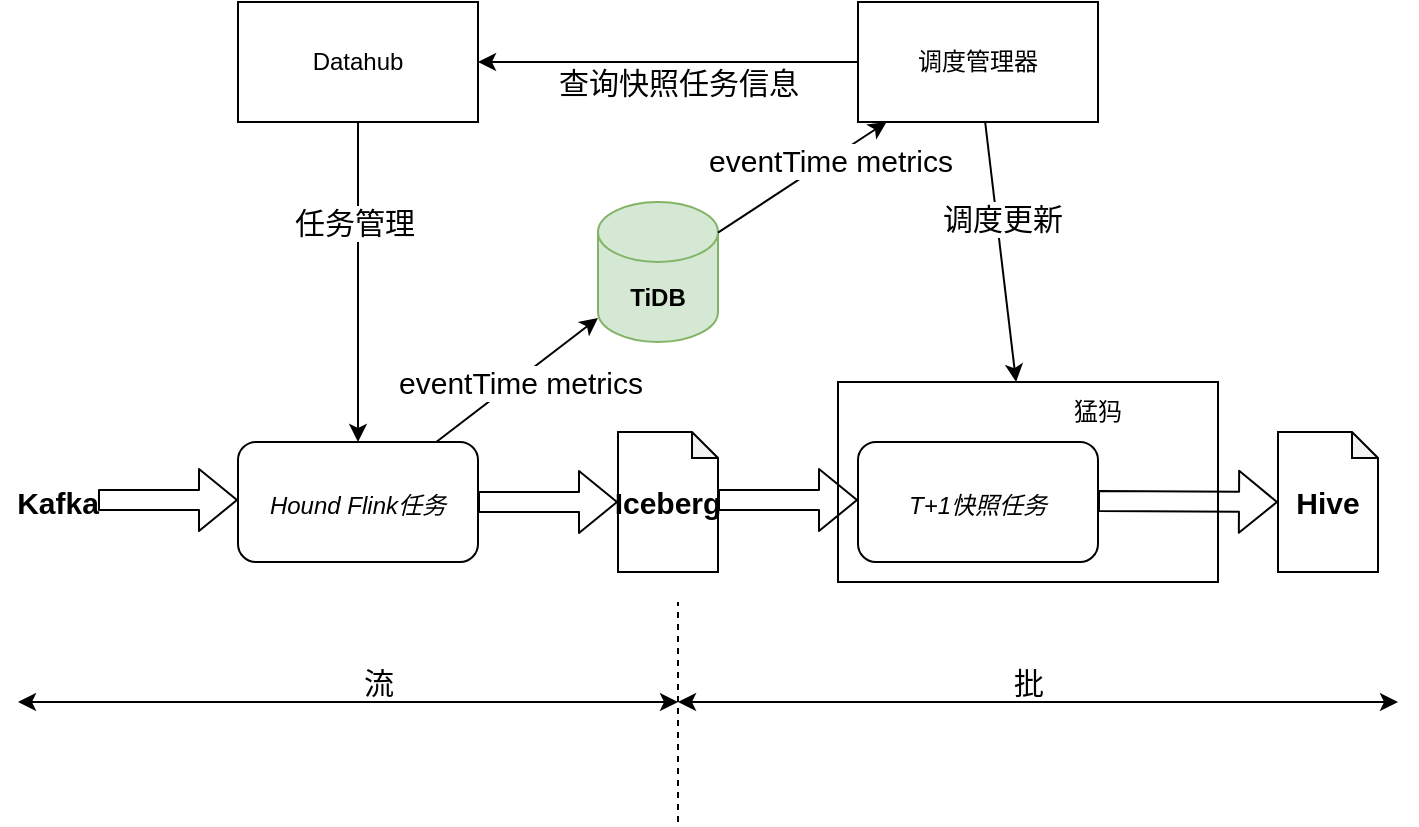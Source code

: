 <mxfile version="14.9.0" type="github">
  <diagram id="vKQUK_L88tqBPl6FTPo_" name="Page-1">
    <mxGraphModel dx="1422" dy="746" grid="1" gridSize="10" guides="1" tooltips="1" connect="1" arrows="1" fold="1" page="1" pageScale="1" pageWidth="827" pageHeight="1169" math="0" shadow="0">
      <root>
        <mxCell id="0" />
        <mxCell id="1" parent="0" />
        <mxCell id="zPOfaUPRtYskyF9KzwzK-1" value="Datahub" style="rounded=0;whiteSpace=wrap;html=1;" vertex="1" parent="1">
          <mxGeometry x="140" y="70" width="120" height="60" as="geometry" />
        </mxCell>
        <mxCell id="zPOfaUPRtYskyF9KzwzK-2" value="调度管理器" style="rounded=0;whiteSpace=wrap;html=1;" vertex="1" parent="1">
          <mxGeometry x="450" y="70" width="120" height="60" as="geometry" />
        </mxCell>
        <mxCell id="zPOfaUPRtYskyF9KzwzK-3" value="TiDB" style="shape=cylinder3;whiteSpace=wrap;html=1;boundedLbl=1;backgroundOutline=1;size=15;fillColor=#d5e8d4;strokeColor=#82b366;fontStyle=1" vertex="1" parent="1">
          <mxGeometry x="320" y="170" width="60" height="70" as="geometry" />
        </mxCell>
        <mxCell id="zPOfaUPRtYskyF9KzwzK-5" value="" style="rounded=0;whiteSpace=wrap;html=1;" vertex="1" parent="1">
          <mxGeometry x="440" y="260" width="190" height="100" as="geometry" />
        </mxCell>
        <mxCell id="zPOfaUPRtYskyF9KzwzK-9" value="猛犸" style="text;html=1;strokeColor=none;fillColor=none;align=center;verticalAlign=middle;whiteSpace=wrap;rounded=0;" vertex="1" parent="1">
          <mxGeometry x="550" y="265" width="40" height="20" as="geometry" />
        </mxCell>
        <mxCell id="zPOfaUPRtYskyF9KzwzK-10" value="" style="shape=flexArrow;endArrow=classic;html=1;" edge="1" parent="1">
          <mxGeometry width="50" height="50" relative="1" as="geometry">
            <mxPoint x="70" y="319" as="sourcePoint" />
            <mxPoint x="140" y="319" as="targetPoint" />
          </mxGeometry>
        </mxCell>
        <mxCell id="zPOfaUPRtYskyF9KzwzK-11" value="" style="shape=flexArrow;endArrow=classic;html=1;" edge="1" parent="1">
          <mxGeometry width="50" height="50" relative="1" as="geometry">
            <mxPoint x="260" y="320" as="sourcePoint" />
            <mxPoint x="330" y="320" as="targetPoint" />
          </mxGeometry>
        </mxCell>
        <mxCell id="zPOfaUPRtYskyF9KzwzK-12" value="Iceberg" style="shape=note;whiteSpace=wrap;html=1;backgroundOutline=1;darkOpacity=0.05;size=13;fontSize=15;fontStyle=1" vertex="1" parent="1">
          <mxGeometry x="330" y="285" width="50" height="70" as="geometry" />
        </mxCell>
        <mxCell id="zPOfaUPRtYskyF9KzwzK-13" value="" style="shape=flexArrow;endArrow=classic;html=1;" edge="1" parent="1">
          <mxGeometry width="50" height="50" relative="1" as="geometry">
            <mxPoint x="380" y="319" as="sourcePoint" />
            <mxPoint x="450" y="319" as="targetPoint" />
          </mxGeometry>
        </mxCell>
        <mxCell id="zPOfaUPRtYskyF9KzwzK-14" value="Kafka" style="text;html=1;strokeColor=none;fillColor=none;align=center;verticalAlign=middle;whiteSpace=wrap;rounded=0;fontSize=15;fontStyle=1" vertex="1" parent="1">
          <mxGeometry x="30" y="310" width="40" height="20" as="geometry" />
        </mxCell>
        <mxCell id="zPOfaUPRtYskyF9KzwzK-15" value="Hive" style="shape=note;whiteSpace=wrap;html=1;backgroundOutline=1;darkOpacity=0.05;size=13;fontSize=15;fontStyle=1" vertex="1" parent="1">
          <mxGeometry x="660" y="285" width="50" height="70" as="geometry" />
        </mxCell>
        <mxCell id="zPOfaUPRtYskyF9KzwzK-16" value="" style="shape=flexArrow;endArrow=classic;html=1;" edge="1" parent="1">
          <mxGeometry width="50" height="50" relative="1" as="geometry">
            <mxPoint x="570" y="319.5" as="sourcePoint" />
            <mxPoint x="660" y="320" as="targetPoint" />
          </mxGeometry>
        </mxCell>
        <mxCell id="zPOfaUPRtYskyF9KzwzK-17" value="" style="endArrow=classic;html=1;fontSize=15;" edge="1" parent="1" source="zPOfaUPRtYskyF9KzwzK-1">
          <mxGeometry width="50" height="50" relative="1" as="geometry">
            <mxPoint x="200" y="130" as="sourcePoint" />
            <mxPoint x="200" y="290" as="targetPoint" />
          </mxGeometry>
        </mxCell>
        <mxCell id="zPOfaUPRtYskyF9KzwzK-18" value="任务管理" style="edgeLabel;html=1;align=center;verticalAlign=middle;resizable=0;points=[];fontSize=15;" vertex="1" connectable="0" parent="zPOfaUPRtYskyF9KzwzK-17">
          <mxGeometry x="0.25" y="-2" relative="1" as="geometry">
            <mxPoint y="-50" as="offset" />
          </mxGeometry>
        </mxCell>
        <mxCell id="zPOfaUPRtYskyF9KzwzK-20" value="" style="endArrow=classic;html=1;fontSize=15;" edge="1" parent="1" target="zPOfaUPRtYskyF9KzwzK-3">
          <mxGeometry width="50" height="50" relative="1" as="geometry">
            <mxPoint x="239.13" y="290" as="sourcePoint" />
            <mxPoint x="300" y="235" as="targetPoint" />
          </mxGeometry>
        </mxCell>
        <mxCell id="zPOfaUPRtYskyF9KzwzK-21" value="eventTime metrics" style="edgeLabel;html=1;align=center;verticalAlign=middle;resizable=0;points=[];fontSize=15;" vertex="1" connectable="0" parent="zPOfaUPRtYskyF9KzwzK-20">
          <mxGeometry x="0.459" y="1" relative="1" as="geometry">
            <mxPoint x="-17" y="16" as="offset" />
          </mxGeometry>
        </mxCell>
        <mxCell id="zPOfaUPRtYskyF9KzwzK-22" value="" style="endArrow=classic;html=1;fontSize=15;" edge="1" parent="1" source="zPOfaUPRtYskyF9KzwzK-3" target="zPOfaUPRtYskyF9KzwzK-2">
          <mxGeometry width="50" height="50" relative="1" as="geometry">
            <mxPoint x="370" y="200" as="sourcePoint" />
            <mxPoint x="420" y="150" as="targetPoint" />
          </mxGeometry>
        </mxCell>
        <mxCell id="zPOfaUPRtYskyF9KzwzK-26" value="eventTime metrics" style="edgeLabel;html=1;align=center;verticalAlign=middle;resizable=0;points=[];fontSize=15;" vertex="1" connectable="0" parent="zPOfaUPRtYskyF9KzwzK-22">
          <mxGeometry x="0.323" relative="1" as="geometry">
            <mxPoint as="offset" />
          </mxGeometry>
        </mxCell>
        <mxCell id="zPOfaUPRtYskyF9KzwzK-27" value="" style="endArrow=classic;html=1;fontSize=15;" edge="1" parent="1" source="zPOfaUPRtYskyF9KzwzK-2" target="zPOfaUPRtYskyF9KzwzK-5">
          <mxGeometry width="50" height="50" relative="1" as="geometry">
            <mxPoint x="520" y="110" as="sourcePoint" />
            <mxPoint x="520" y="270" as="targetPoint" />
          </mxGeometry>
        </mxCell>
        <mxCell id="zPOfaUPRtYskyF9KzwzK-28" value="调度更新" style="edgeLabel;html=1;align=center;verticalAlign=middle;resizable=0;points=[];fontSize=15;" vertex="1" connectable="0" parent="zPOfaUPRtYskyF9KzwzK-27">
          <mxGeometry x="0.25" y="-2" relative="1" as="geometry">
            <mxPoint y="-34" as="offset" />
          </mxGeometry>
        </mxCell>
        <mxCell id="zPOfaUPRtYskyF9KzwzK-29" value="" style="endArrow=none;dashed=1;html=1;fontSize=15;" edge="1" parent="1">
          <mxGeometry width="50" height="50" relative="1" as="geometry">
            <mxPoint x="360" y="480" as="sourcePoint" />
            <mxPoint x="360" y="370" as="targetPoint" />
          </mxGeometry>
        </mxCell>
        <mxCell id="zPOfaUPRtYskyF9KzwzK-32" value="" style="endArrow=classic;startArrow=classic;html=1;fontSize=15;" edge="1" parent="1">
          <mxGeometry width="50" height="50" relative="1" as="geometry">
            <mxPoint x="30" y="420" as="sourcePoint" />
            <mxPoint x="360" y="420" as="targetPoint" />
          </mxGeometry>
        </mxCell>
        <mxCell id="zPOfaUPRtYskyF9KzwzK-33" value="流" style="text;html=1;align=center;verticalAlign=middle;resizable=0;points=[];autosize=1;strokeColor=none;fontSize=15;" vertex="1" parent="1">
          <mxGeometry x="195" y="400" width="30" height="20" as="geometry" />
        </mxCell>
        <mxCell id="zPOfaUPRtYskyF9KzwzK-35" value="" style="endArrow=classic;startArrow=classic;html=1;fontSize=15;" edge="1" parent="1">
          <mxGeometry width="50" height="50" relative="1" as="geometry">
            <mxPoint x="360" y="420" as="sourcePoint" />
            <mxPoint x="720" y="420" as="targetPoint" />
          </mxGeometry>
        </mxCell>
        <mxCell id="zPOfaUPRtYskyF9KzwzK-36" value="批" style="text;html=1;align=center;verticalAlign=middle;resizable=0;points=[];autosize=1;strokeColor=none;fontSize=15;" vertex="1" parent="1">
          <mxGeometry x="520" y="400" width="30" height="20" as="geometry" />
        </mxCell>
        <mxCell id="zPOfaUPRtYskyF9KzwzK-39" value="&lt;span style=&quot;font-size: 12px ; font-style: italic&quot;&gt;Hound Flink任务&lt;/span&gt;" style="rounded=1;whiteSpace=wrap;html=1;fontSize=15;gradientColor=#ffffff;" vertex="1" parent="1">
          <mxGeometry x="140" y="290" width="120" height="60" as="geometry" />
        </mxCell>
        <mxCell id="zPOfaUPRtYskyF9KzwzK-40" value="&lt;span style=&quot;font-size: 12px ; font-style: italic&quot;&gt;T+1快照任务&lt;/span&gt;" style="rounded=1;whiteSpace=wrap;html=1;fontSize=15;gradientColor=#ffffff;" vertex="1" parent="1">
          <mxGeometry x="450" y="290" width="120" height="60" as="geometry" />
        </mxCell>
        <mxCell id="zPOfaUPRtYskyF9KzwzK-41" value="" style="endArrow=classic;html=1;fontSize=15;" edge="1" parent="1" source="zPOfaUPRtYskyF9KzwzK-2" target="zPOfaUPRtYskyF9KzwzK-1">
          <mxGeometry width="50" height="50" relative="1" as="geometry">
            <mxPoint x="320" y="60" as="sourcePoint" />
            <mxPoint x="370" y="10" as="targetPoint" />
          </mxGeometry>
        </mxCell>
        <mxCell id="zPOfaUPRtYskyF9KzwzK-42" value="查询快照任务信息" style="edgeLabel;html=1;align=center;verticalAlign=middle;resizable=0;points=[];fontSize=15;" vertex="1" connectable="0" parent="zPOfaUPRtYskyF9KzwzK-41">
          <mxGeometry x="-0.526" y="-1" relative="1" as="geometry">
            <mxPoint x="-45" y="11" as="offset" />
          </mxGeometry>
        </mxCell>
      </root>
    </mxGraphModel>
  </diagram>
</mxfile>
